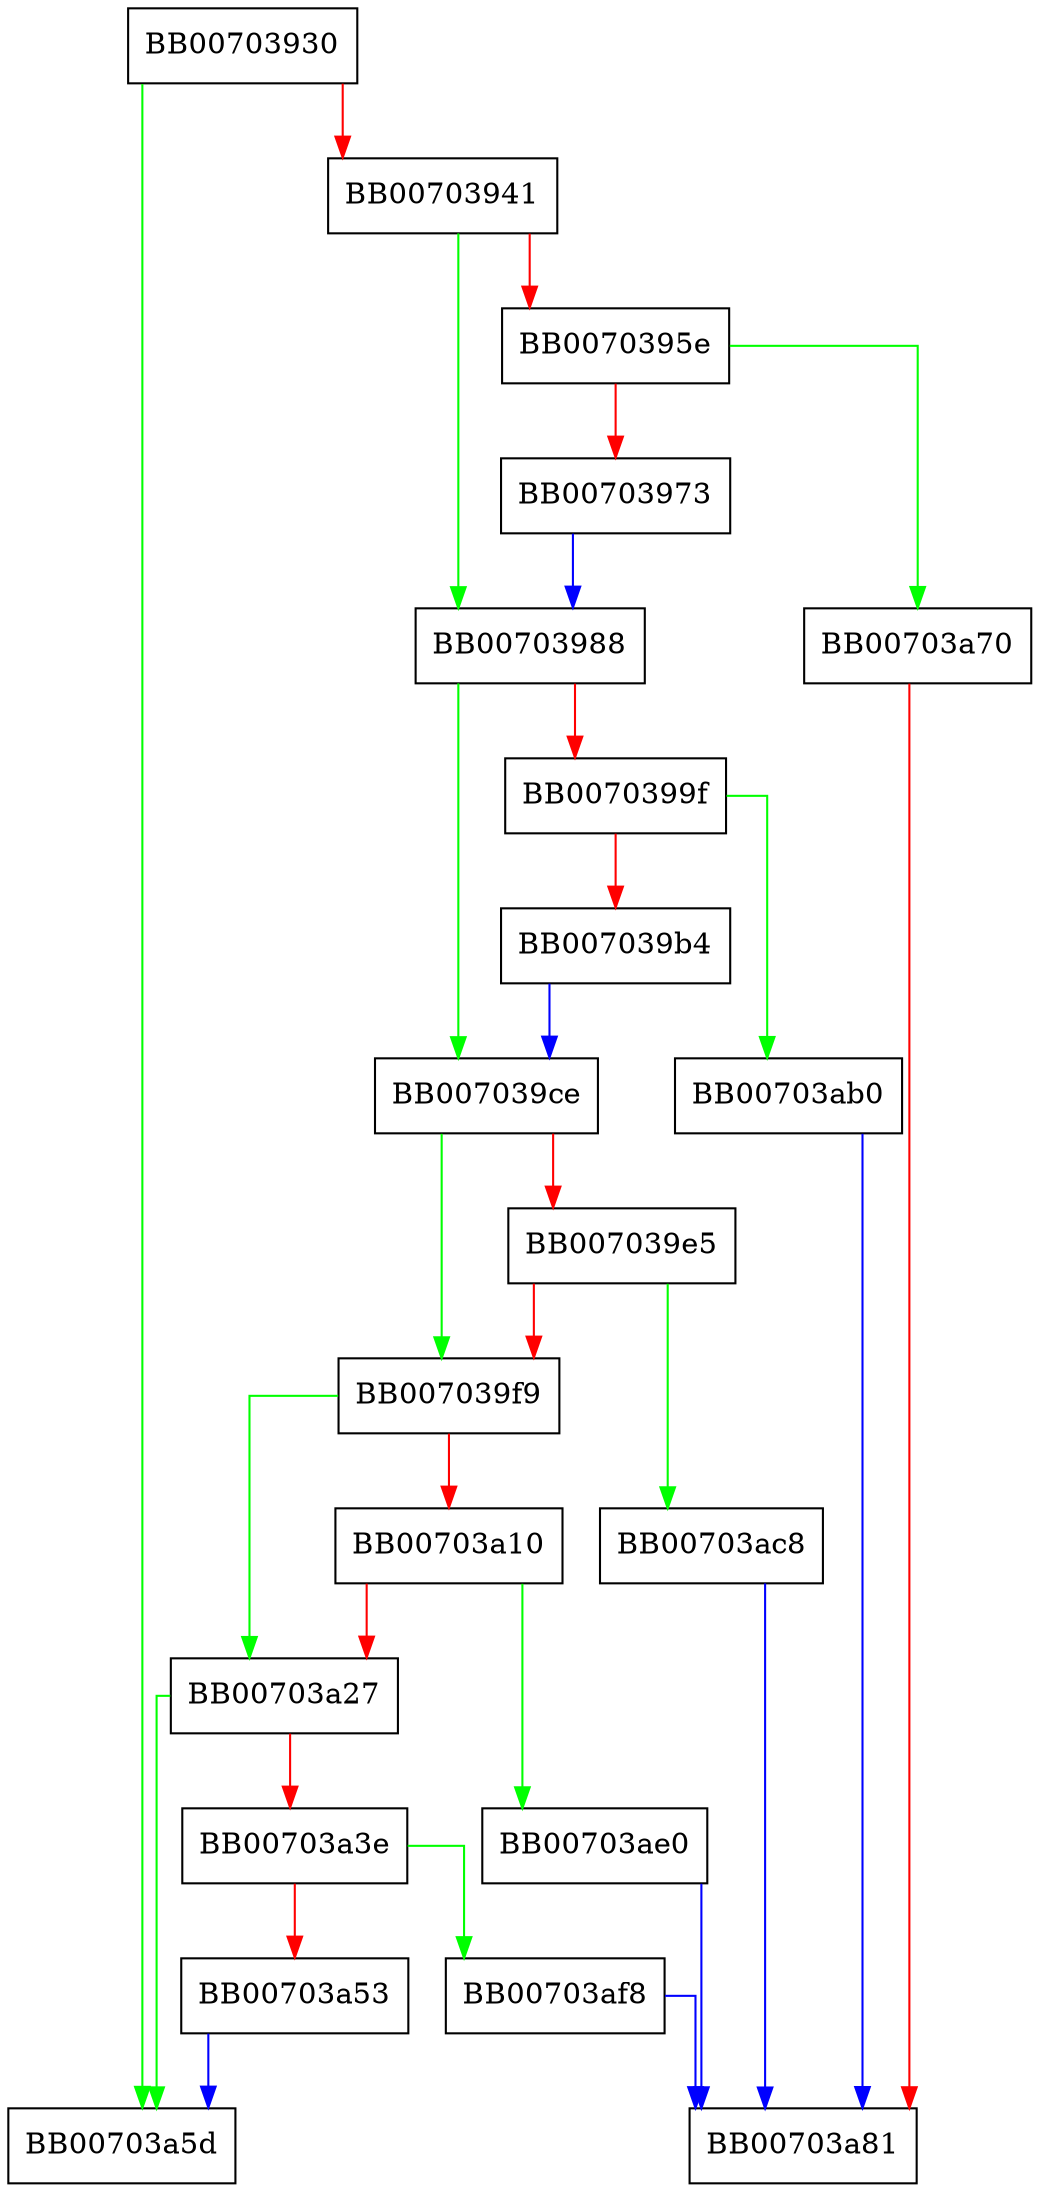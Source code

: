 digraph ossl_cipher_generic_set_ctx_params {
  node [shape="box"];
  graph [splines=ortho];
  BB00703930 -> BB00703a5d [color="green"];
  BB00703930 -> BB00703941 [color="red"];
  BB00703941 -> BB00703988 [color="green"];
  BB00703941 -> BB0070395e [color="red"];
  BB0070395e -> BB00703a70 [color="green"];
  BB0070395e -> BB00703973 [color="red"];
  BB00703973 -> BB00703988 [color="blue"];
  BB00703988 -> BB007039ce [color="green"];
  BB00703988 -> BB0070399f [color="red"];
  BB0070399f -> BB00703ab0 [color="green"];
  BB0070399f -> BB007039b4 [color="red"];
  BB007039b4 -> BB007039ce [color="blue"];
  BB007039ce -> BB007039f9 [color="green"];
  BB007039ce -> BB007039e5 [color="red"];
  BB007039e5 -> BB00703ac8 [color="green"];
  BB007039e5 -> BB007039f9 [color="red"];
  BB007039f9 -> BB00703a27 [color="green"];
  BB007039f9 -> BB00703a10 [color="red"];
  BB00703a10 -> BB00703ae0 [color="green"];
  BB00703a10 -> BB00703a27 [color="red"];
  BB00703a27 -> BB00703a5d [color="green"];
  BB00703a27 -> BB00703a3e [color="red"];
  BB00703a3e -> BB00703af8 [color="green"];
  BB00703a3e -> BB00703a53 [color="red"];
  BB00703a53 -> BB00703a5d [color="blue"];
  BB00703a70 -> BB00703a81 [color="red"];
  BB00703ab0 -> BB00703a81 [color="blue"];
  BB00703ac8 -> BB00703a81 [color="blue"];
  BB00703ae0 -> BB00703a81 [color="blue"];
  BB00703af8 -> BB00703a81 [color="blue"];
}